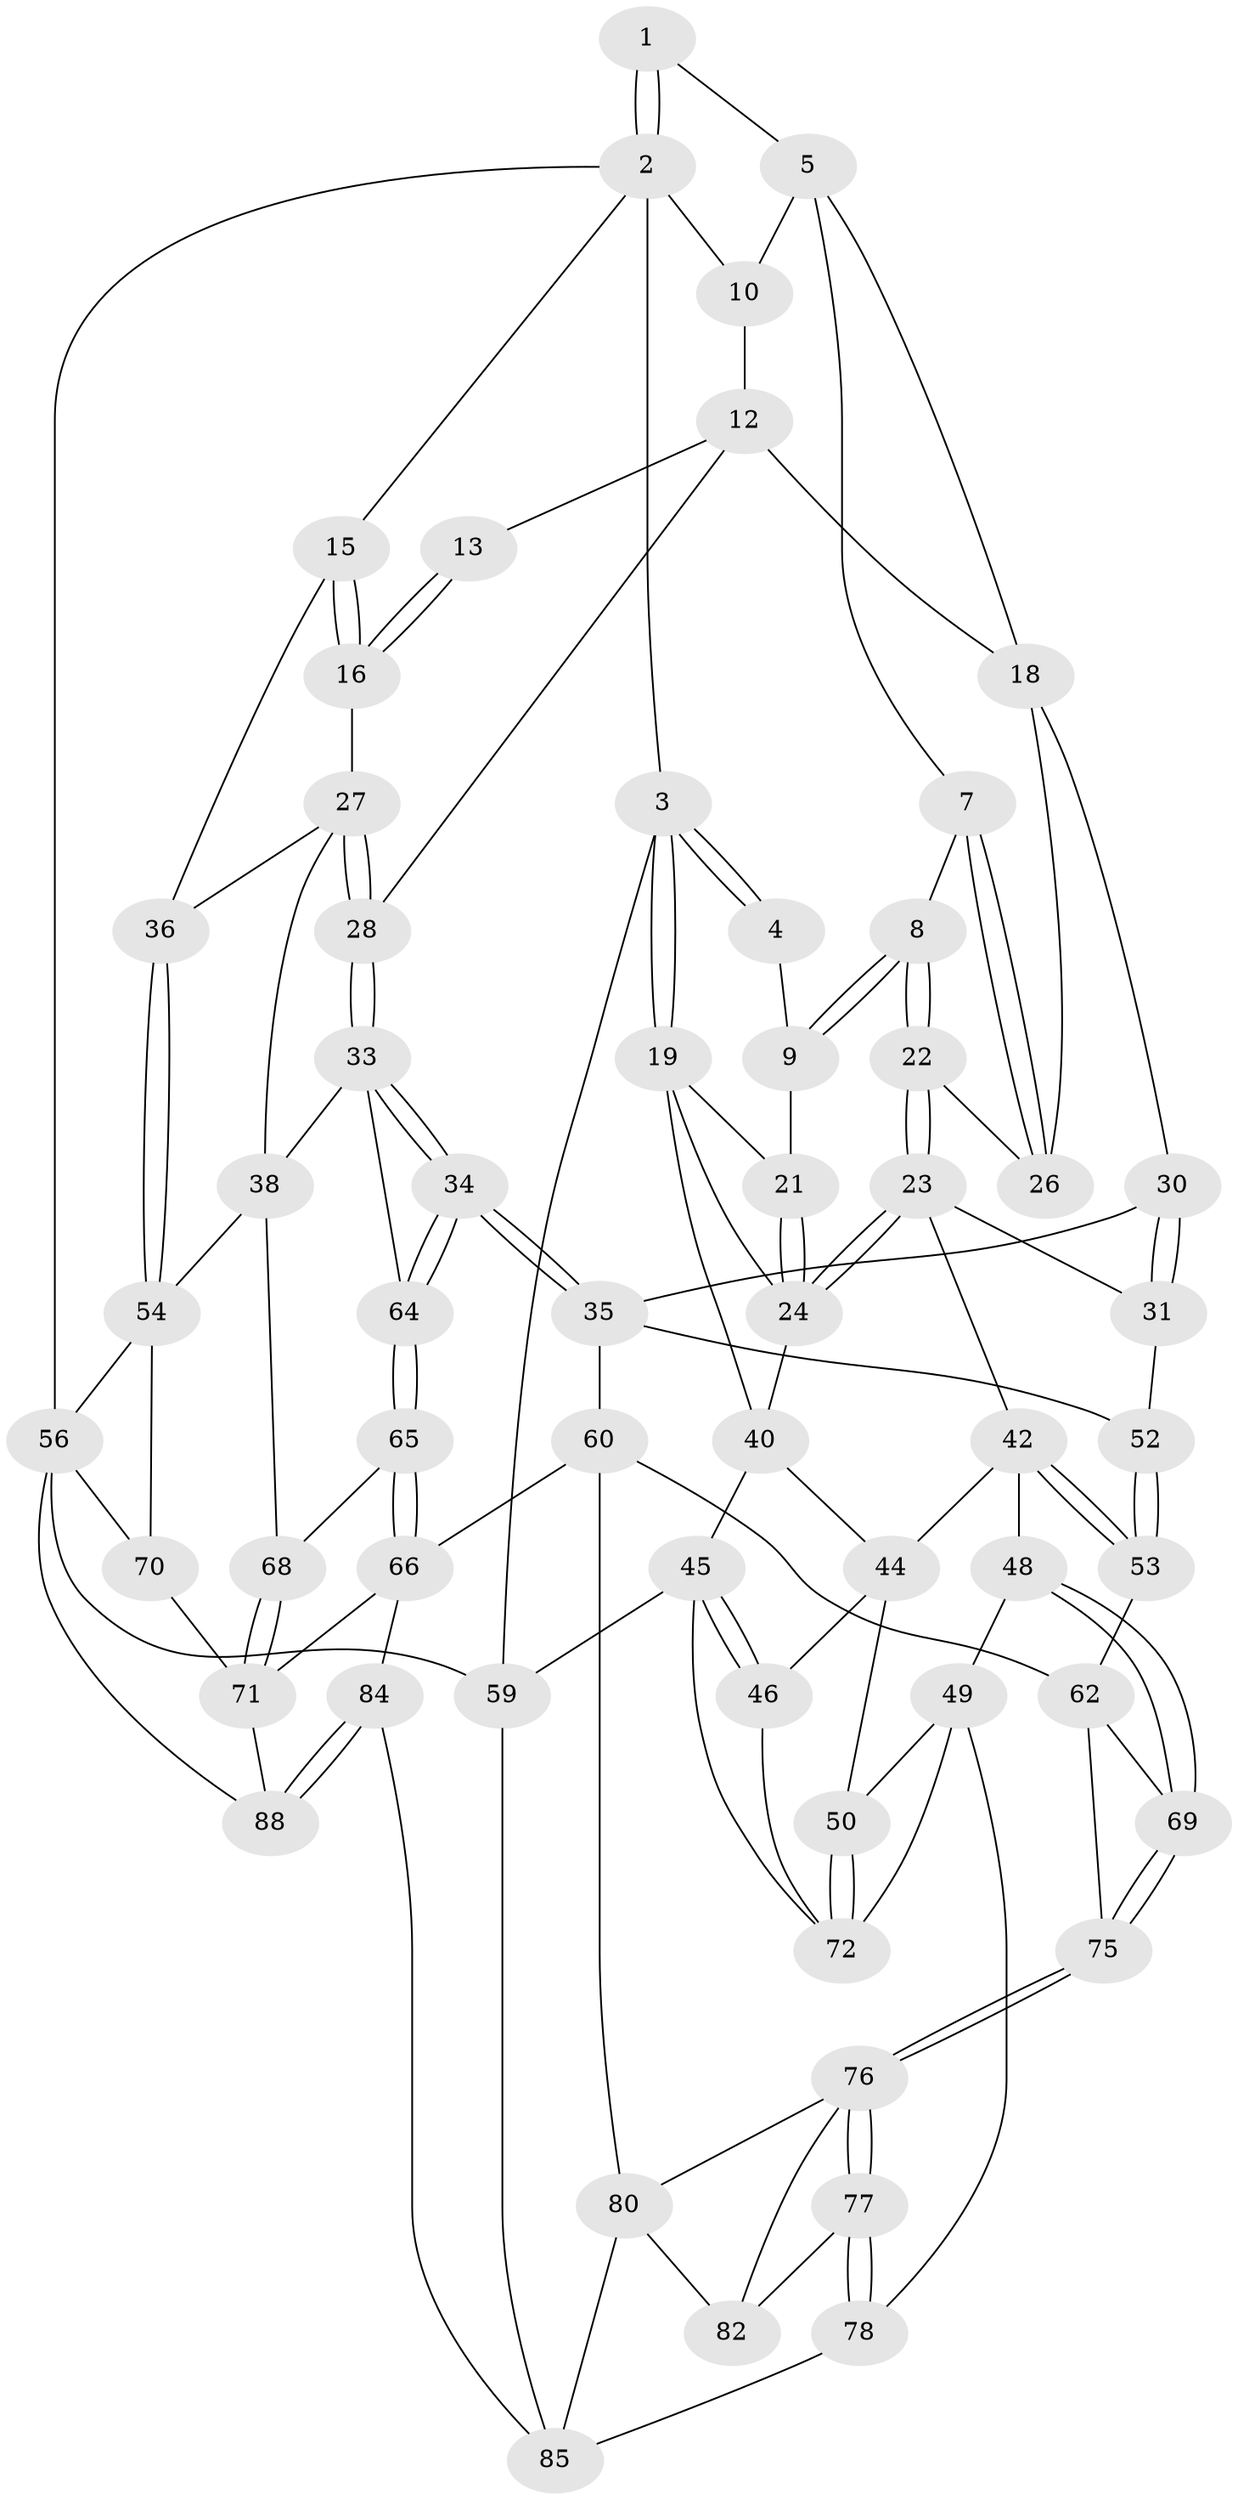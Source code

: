 // original degree distribution, {3: 0.03409090909090909, 6: 0.25, 4: 0.25, 5: 0.4659090909090909}
// Generated by graph-tools (version 1.1) at 2025/11/02/27/25 16:11:52]
// undirected, 61 vertices, 136 edges
graph export_dot {
graph [start="1"]
  node [color=gray90,style=filled];
  1 [pos="+0.4965572436179524+0"];
  2 [pos="+1+0",super="+14"];
  3 [pos="+0+0"];
  4 [pos="+0.3044271364604546+0"];
  5 [pos="+0.607656477669806+0.09656974447250673",super="+6"];
  7 [pos="+0.5082446364878648+0.20649197882423126"];
  8 [pos="+0.4128780281411421+0.2067873170662695"];
  9 [pos="+0.262157301573454+0.04609187193128122"];
  10 [pos="+0.8724154731147845+0.056062275070120245",super="+11"];
  12 [pos="+0.6861980486556656+0.19999783005242908",super="+17"];
  13 [pos="+0.8503256333552252+0.1013995471052929"];
  15 [pos="+1+0"];
  16 [pos="+0.8088811486287865+0.2747603997137379"];
  18 [pos="+0.6120364837899245+0.3438278586618292",super="+25"];
  19 [pos="+0+0.24191993636093603",super="+20"];
  21 [pos="+0.24446757787715498+0.07111502788220936"];
  22 [pos="+0.3923651721258713+0.346878891635367"];
  23 [pos="+0.3442742197522791+0.3914183839024037",super="+32"];
  24 [pos="+0.2594031253599907+0.35333434432829935",super="+29"];
  26 [pos="+0.5469920155126211+0.33886210575081976"];
  27 [pos="+0.783229328444115+0.3241284866699728",super="+37"];
  28 [pos="+0.7679024671511407+0.3266517170544768"];
  30 [pos="+0.5746269900493064+0.38485278524213445"];
  31 [pos="+0.41296362866062303+0.4743929120552313"];
  33 [pos="+0.7647709103565749+0.34119944118399614",super="+39"];
  34 [pos="+0.7064868403561106+0.5338609874967047"];
  35 [pos="+0.584193958953321+0.45477207746927684",super="+51"];
  36 [pos="+1+0.23352883248253722"];
  38 [pos="+0.9329372604660863+0.5531249562085764",super="+55"];
  40 [pos="+0.15055957873704773+0.3982119492309672",super="+41"];
  42 [pos="+0.28791826322832187+0.5825089518150746",super="+43"];
  44 [pos="+0.1504420787957911+0.3991995860338276",super="+47"];
  45 [pos="+0+0.6325363534307772",super="+58"];
  46 [pos="+0+0.6356280632410284"];
  48 [pos="+0.16029227768022744+0.655532765295327"];
  49 [pos="+0.1575491607127558+0.6556752508304893",super="+73"];
  50 [pos="+0.1385473649301269+0.6532348449078781"];
  52 [pos="+0.41940645666256976+0.480209144568332"];
  53 [pos="+0.4306428775859759+0.7012028762971965"];
  54 [pos="+1+0.6088589756923571",super="+57"];
  56 [pos="+1+1",super="+87"];
  59 [pos="+0+1"];
  60 [pos="+0.5598332461070193+0.756068645819428",super="+61"];
  62 [pos="+0.4703635670689076+0.7389566963882032",super="+63"];
  64 [pos="+0.714340471104562+0.5603601318552207"];
  65 [pos="+0.6492149274141261+0.7102207524620181"];
  66 [pos="+0.6036394803058437+0.7705196892886507",super="+67"];
  68 [pos="+0.9229133223970742+0.646853784572788"];
  69 [pos="+0.21826814257587857+0.7238987549107555"];
  70 [pos="+0.9605032923306335+0.8749378326144033"];
  71 [pos="+0.8173089063666957+0.8573755835198242",super="+79"];
  72 [pos="+0.03445364302742867+0.6609806035512887",super="+74"];
  75 [pos="+0.2640432124136109+0.8316515012071317"];
  76 [pos="+0.2628736386839452+0.8343030922203867",super="+81"];
  77 [pos="+0.23794568155054213+0.8785947625541581"];
  78 [pos="+0.17526094358293257+0.903303601862108"];
  80 [pos="+0.44863173885411894+0.8404180053184878",super="+83"];
  82 [pos="+0.31130061019790006+0.9426857216850622"];
  84 [pos="+0.4933515863007835+1"];
  85 [pos="+0.3987382237292106+1",super="+86"];
  88 [pos="+0.8107637462559574+1"];
  1 -- 2;
  1 -- 2;
  1 -- 5;
  2 -- 3;
  2 -- 56;
  2 -- 10;
  2 -- 15;
  3 -- 4;
  3 -- 4;
  3 -- 19;
  3 -- 19;
  3 -- 59;
  4 -- 9;
  5 -- 18;
  5 -- 7;
  5 -- 10;
  7 -- 8;
  7 -- 26;
  7 -- 26;
  8 -- 9;
  8 -- 9;
  8 -- 22;
  8 -- 22;
  9 -- 21;
  10 -- 12;
  12 -- 13;
  12 -- 18;
  12 -- 28;
  13 -- 16;
  13 -- 16;
  15 -- 16;
  15 -- 16;
  15 -- 36;
  16 -- 27;
  18 -- 26;
  18 -- 30;
  19 -- 40;
  19 -- 24;
  19 -- 21;
  21 -- 24;
  21 -- 24;
  22 -- 23;
  22 -- 23;
  22 -- 26;
  23 -- 24;
  23 -- 24;
  23 -- 42;
  23 -- 31;
  24 -- 40;
  27 -- 28;
  27 -- 28;
  27 -- 36;
  27 -- 38;
  28 -- 33;
  28 -- 33;
  30 -- 31;
  30 -- 31;
  30 -- 35;
  31 -- 52;
  33 -- 34;
  33 -- 34;
  33 -- 64;
  33 -- 38;
  34 -- 35;
  34 -- 35;
  34 -- 64;
  34 -- 64;
  35 -- 52;
  35 -- 60;
  36 -- 54;
  36 -- 54;
  38 -- 54;
  38 -- 68;
  40 -- 44;
  40 -- 45;
  42 -- 53;
  42 -- 53;
  42 -- 48;
  42 -- 44;
  44 -- 50;
  44 -- 46;
  45 -- 46;
  45 -- 46;
  45 -- 59;
  45 -- 72;
  46 -- 72;
  48 -- 49;
  48 -- 69;
  48 -- 69;
  49 -- 50;
  49 -- 78;
  49 -- 72;
  50 -- 72;
  50 -- 72;
  52 -- 53;
  52 -- 53;
  53 -- 62;
  54 -- 56;
  54 -- 70;
  56 -- 59;
  56 -- 88;
  56 -- 70;
  59 -- 85;
  60 -- 80;
  60 -- 62;
  60 -- 66;
  62 -- 75;
  62 -- 69;
  64 -- 65;
  64 -- 65;
  65 -- 66;
  65 -- 66;
  65 -- 68;
  66 -- 71;
  66 -- 84;
  68 -- 71;
  68 -- 71;
  69 -- 75;
  69 -- 75;
  70 -- 71;
  71 -- 88;
  75 -- 76;
  75 -- 76;
  76 -- 77;
  76 -- 77;
  76 -- 80;
  76 -- 82;
  77 -- 78;
  77 -- 78;
  77 -- 82;
  78 -- 85;
  80 -- 82;
  80 -- 85;
  84 -- 85;
  84 -- 88;
  84 -- 88;
}
